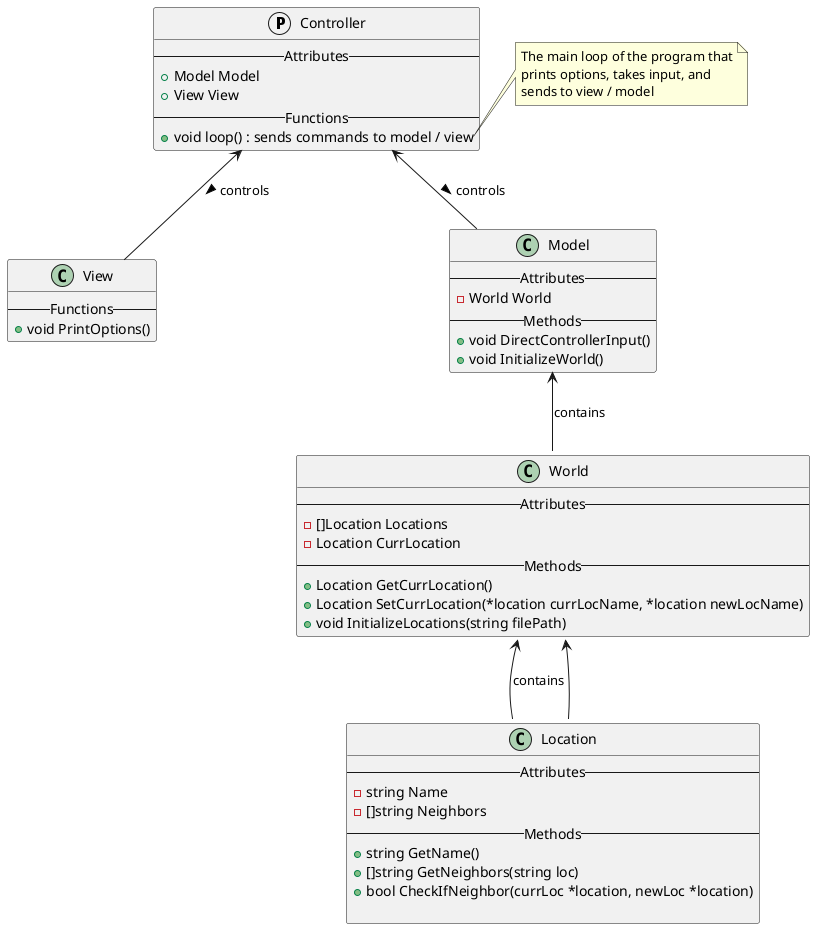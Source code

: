 @startuml class_diagram
protocol   Controller {
    --Attributes--
    + Model Model
    + View View
    --Functions--
    + void loop() : sends commands to model / view
}
note right of Controller::loop
    The main loop of the program that
    prints options, takes input, and
    sends to view / model
end note
class   View {
    --Functions--
    + void PrintOptions()
}
note right of View::printOptions
    Prints all the viable options
    depending on the player location
    and items that may be there
end note
class   Model {
    --Attributes--
    - World World
    --Methods--
    + void DirectControllerInput()
    + void InitializeWorld()
}
note right of Model::directControllerInput
    Takes command from controller 
    and directs to proper model
    methods
end note

class World {
    --Attributes--
    - []Location Locations
    - Location CurrLocation
    --Methods--
    + Location GetCurrLocation()
    + Location SetCurrLocation(*location currLocName, *location newLocName)
    /'- void CreateLocation(string filename)'/
    + void InitializeLocations(string filePath)
}
note right of World::createLocations
    Takes JSON input to create locations
    for the worlds to be used
end note

class Location {
    --Attributes--
    - string Name 
    - []string Neighbors
    --Methods--
    + string GetName()
    + []string GetNeighbors(string loc)
    + bool CheckIfNeighbor(currLoc *location, newLoc *location)

}

Controller <-- Model : controls >
Controller <-- View : controls >
Model <-- World : contains
World <-- Location : contains
World::setCurrLocation <-- Location::checkIfNeighbor


@enduml